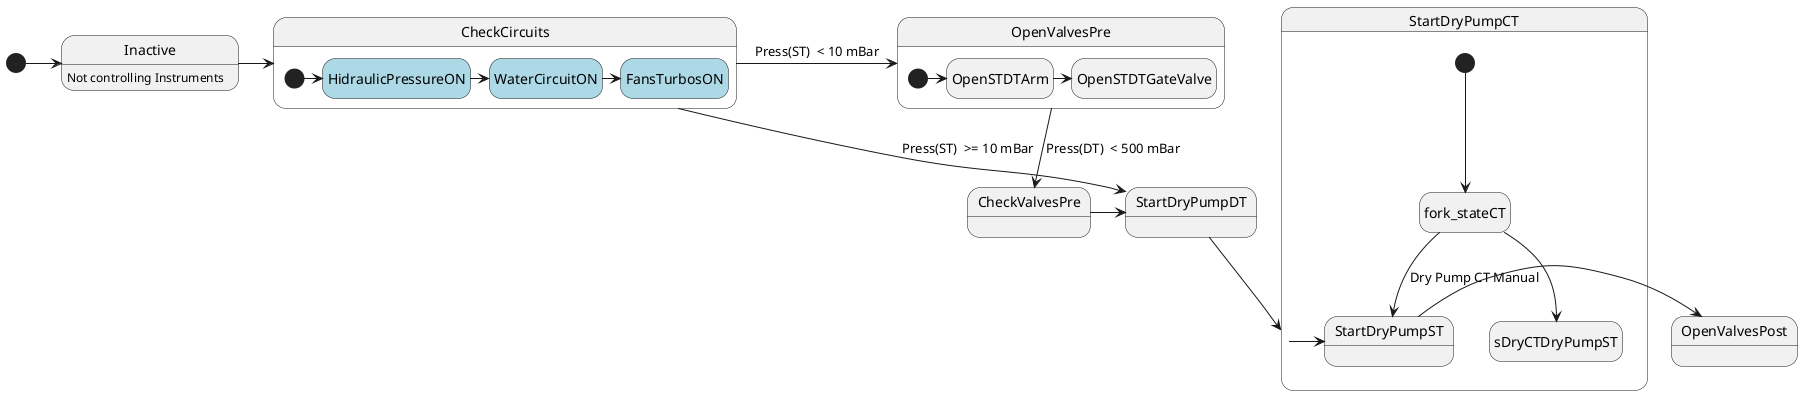 @startuml
' scale 350 width
hide empty description

[*] -> Inactive
Inactive : Not controlling Instruments
' state Stopped {
'   [*] --> 
'  Idle --> Configuring : powerInst
'  Configuring --> Idle : EvConfig
' }

Inactive --right-> CheckCircuits
state CheckCircuits  {
'  [*] --> NewValueSelection
'  NewValueSelection --> NewValuePreview : EvNewValue
'  NewValuePreview --> NewValueSelection : EvNewValueRejected
'  NewValuePreview --> NewValueSelection : EvNewValueSaved
'  state NewValuePreview {
'     State1 -> State2
'  }
'  --
    [*] -> HidraulicPressureON
    HidraulicPressureON -> WaterCircuitON
    WaterCircuitON -> FansTurbosON
    state HidraulicPressureON #lightblue
    state WaterCircuitON #lightblue
    state FansTurbosON #lightblue
}

CheckCircuits --right-> OpenValvesPre : Press(ST)  < 10 mBar
CheckCircuits --right-> StartDryPumpDT : Press(ST)  >= 10 mBar

state OpenValvesPre  {
'  [*] --> NewValueSelection
'  state NewValuePreview {
'     State1 -> State2
'  }
'  --
    [*] -> OpenSTDTArm
    OpenSTDTArm -> OpenSTDTGateValve
}
OpenValvesPre  --> CheckValvesPre : Press(DT)  < 500 mBar

state CheckValvesPre {

}
CheckValvesPre -> StartDryPumpDT

state StartDryPumpDT {

}
StartDryPumpDT -down-> StartDryPumpCT

state StartDryPumpCT  {
'     [*] --> StartDryPumpDT
    [*] --> fork_stateCT
    state fork_stateCT <<fork>>
    fork_stateCT --> StartDryPumpST : Dry Pump CT Manual
    fork_stateCT --> sDryCTDryPumpST
    state sDryCTDryPumpST
    ' StartDryPumpDT --> StartDryPumpST
'    : p(DT)  < 5 mBar

'    CheckPressuresLV -> StartDryPumpST : Press(DT)  < 500 mBar
'    StartDryPumpST -> [*]  :  p(DT) < 5mBar\np(CT,ST)  <  1e-2 mBar

}

StartDryPumpCT -> StartDryPumpST

state StartDryPumpST {

}
StartDryPumpST -> OpenValvesPost
' : 60 sec

state OpenValvesPost {
}
@enduml

